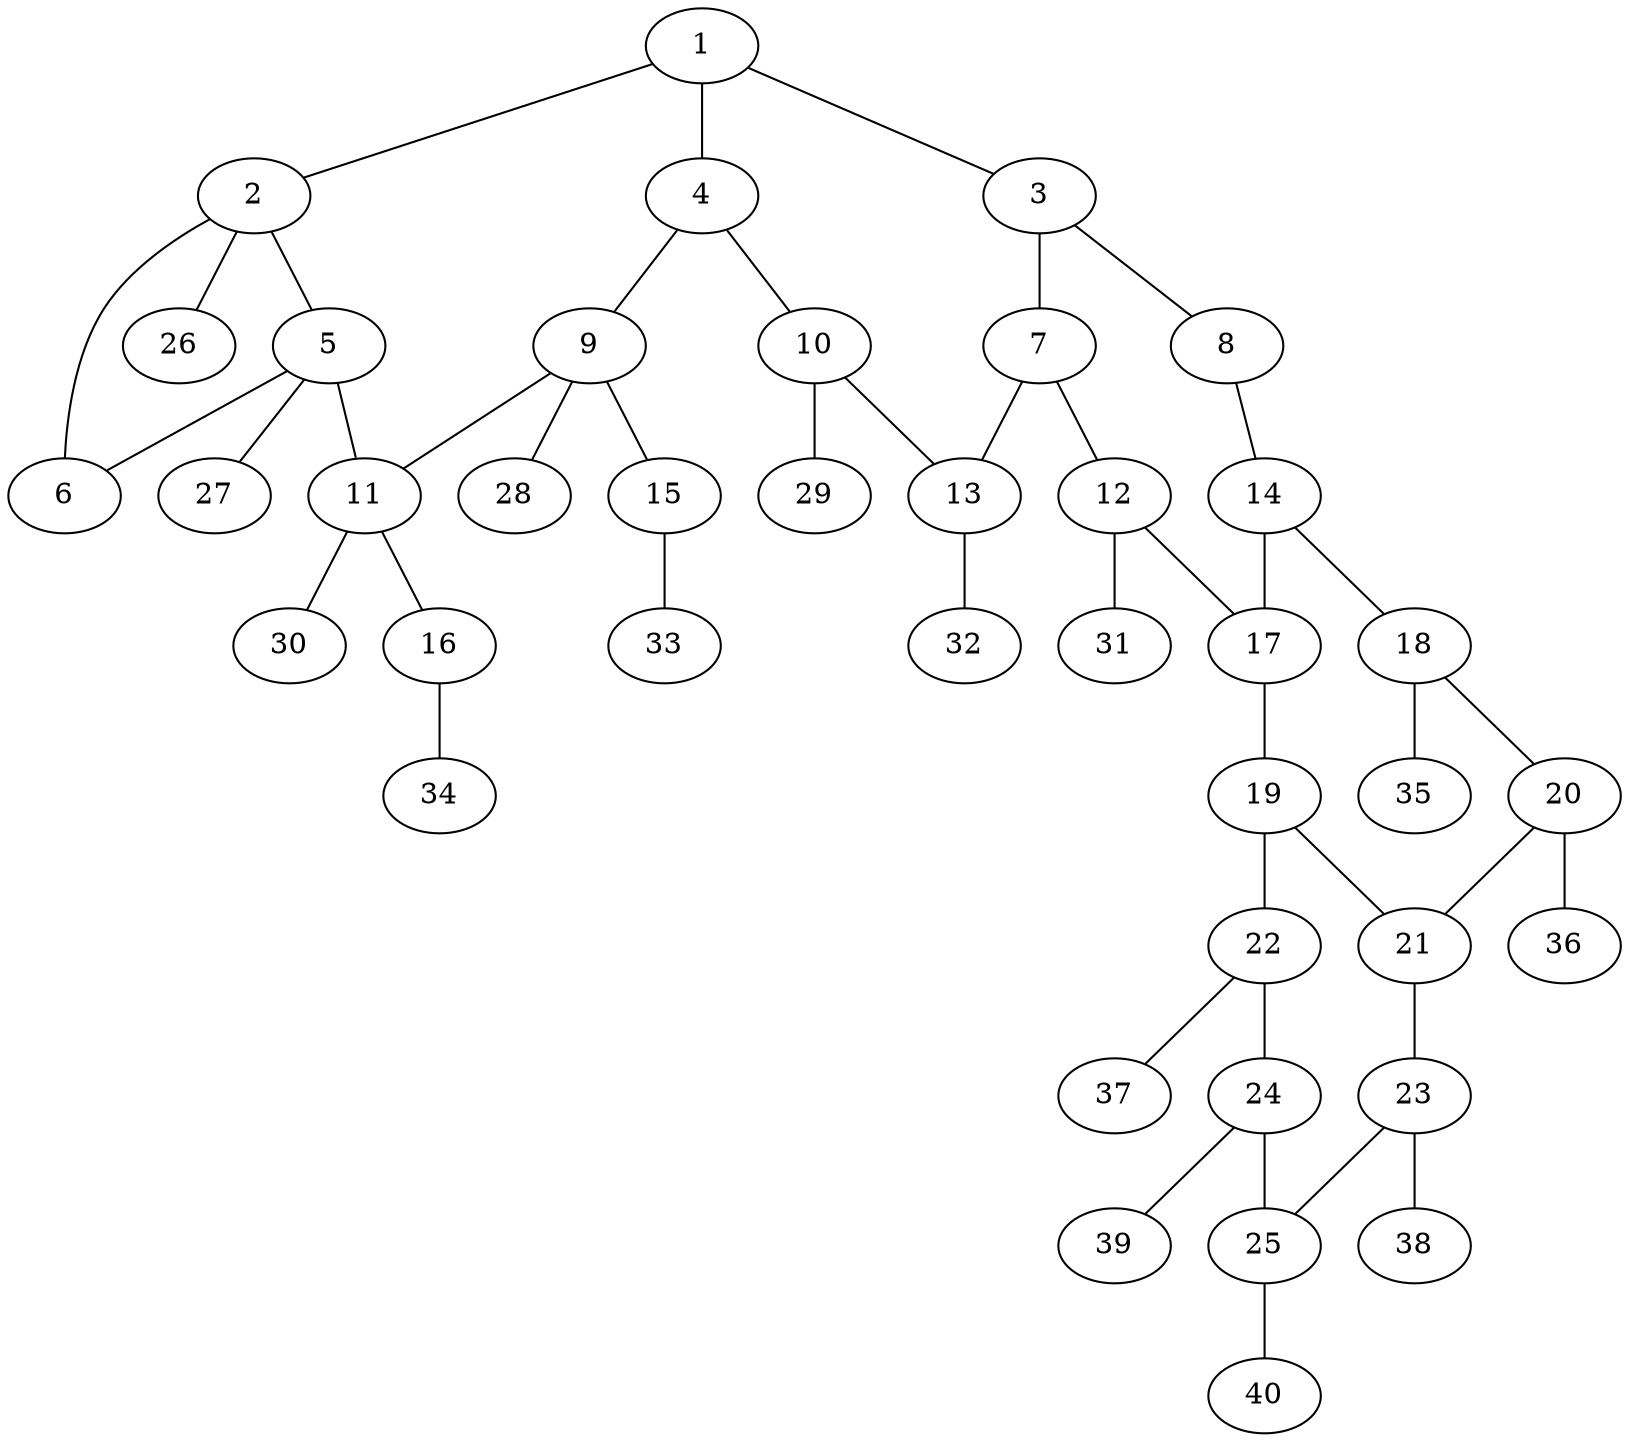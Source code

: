 graph molecule_827 {
	1	 [chem=C];
	2	 [chem=C];
	1 -- 2	 [valence=1];
	3	 [chem=C];
	1 -- 3	 [valence=1];
	4	 [chem=C];
	1 -- 4	 [valence=2];
	5	 [chem=C];
	2 -- 5	 [valence=1];
	6	 [chem=O];
	2 -- 6	 [valence=1];
	26	 [chem=H];
	2 -- 26	 [valence=1];
	7	 [chem=C];
	3 -- 7	 [valence=2];
	8	 [chem=N];
	3 -- 8	 [valence=1];
	9	 [chem=C];
	4 -- 9	 [valence=1];
	10	 [chem=C];
	4 -- 10	 [valence=1];
	5 -- 6	 [valence=1];
	11	 [chem=C];
	5 -- 11	 [valence=1];
	27	 [chem=H];
	5 -- 27	 [valence=1];
	12	 [chem=C];
	7 -- 12	 [valence=1];
	13	 [chem=C];
	7 -- 13	 [valence=1];
	14	 [chem=C];
	8 -- 14	 [valence=2];
	9 -- 11	 [valence=1];
	15	 [chem=O];
	9 -- 15	 [valence=1];
	28	 [chem=H];
	9 -- 28	 [valence=1];
	10 -- 13	 [valence=2];
	29	 [chem=H];
	10 -- 29	 [valence=1];
	16	 [chem=O];
	11 -- 16	 [valence=1];
	30	 [chem=H];
	11 -- 30	 [valence=1];
	17	 [chem=C];
	12 -- 17	 [valence=2];
	31	 [chem=H];
	12 -- 31	 [valence=1];
	32	 [chem=H];
	13 -- 32	 [valence=1];
	14 -- 17	 [valence=1];
	18	 [chem=C];
	14 -- 18	 [valence=1];
	33	 [chem=H];
	15 -- 33	 [valence=1];
	34	 [chem=H];
	16 -- 34	 [valence=1];
	19	 [chem=C];
	17 -- 19	 [valence=1];
	20	 [chem=C];
	18 -- 20	 [valence=2];
	35	 [chem=H];
	18 -- 35	 [valence=1];
	21	 [chem=C];
	19 -- 21	 [valence=2];
	22	 [chem=C];
	19 -- 22	 [valence=1];
	20 -- 21	 [valence=1];
	36	 [chem=H];
	20 -- 36	 [valence=1];
	23	 [chem=C];
	21 -- 23	 [valence=1];
	24	 [chem=C];
	22 -- 24	 [valence=2];
	37	 [chem=H];
	22 -- 37	 [valence=1];
	25	 [chem=C];
	23 -- 25	 [valence=2];
	38	 [chem=H];
	23 -- 38	 [valence=1];
	24 -- 25	 [valence=1];
	39	 [chem=H];
	24 -- 39	 [valence=1];
	40	 [chem=H];
	25 -- 40	 [valence=1];
}
